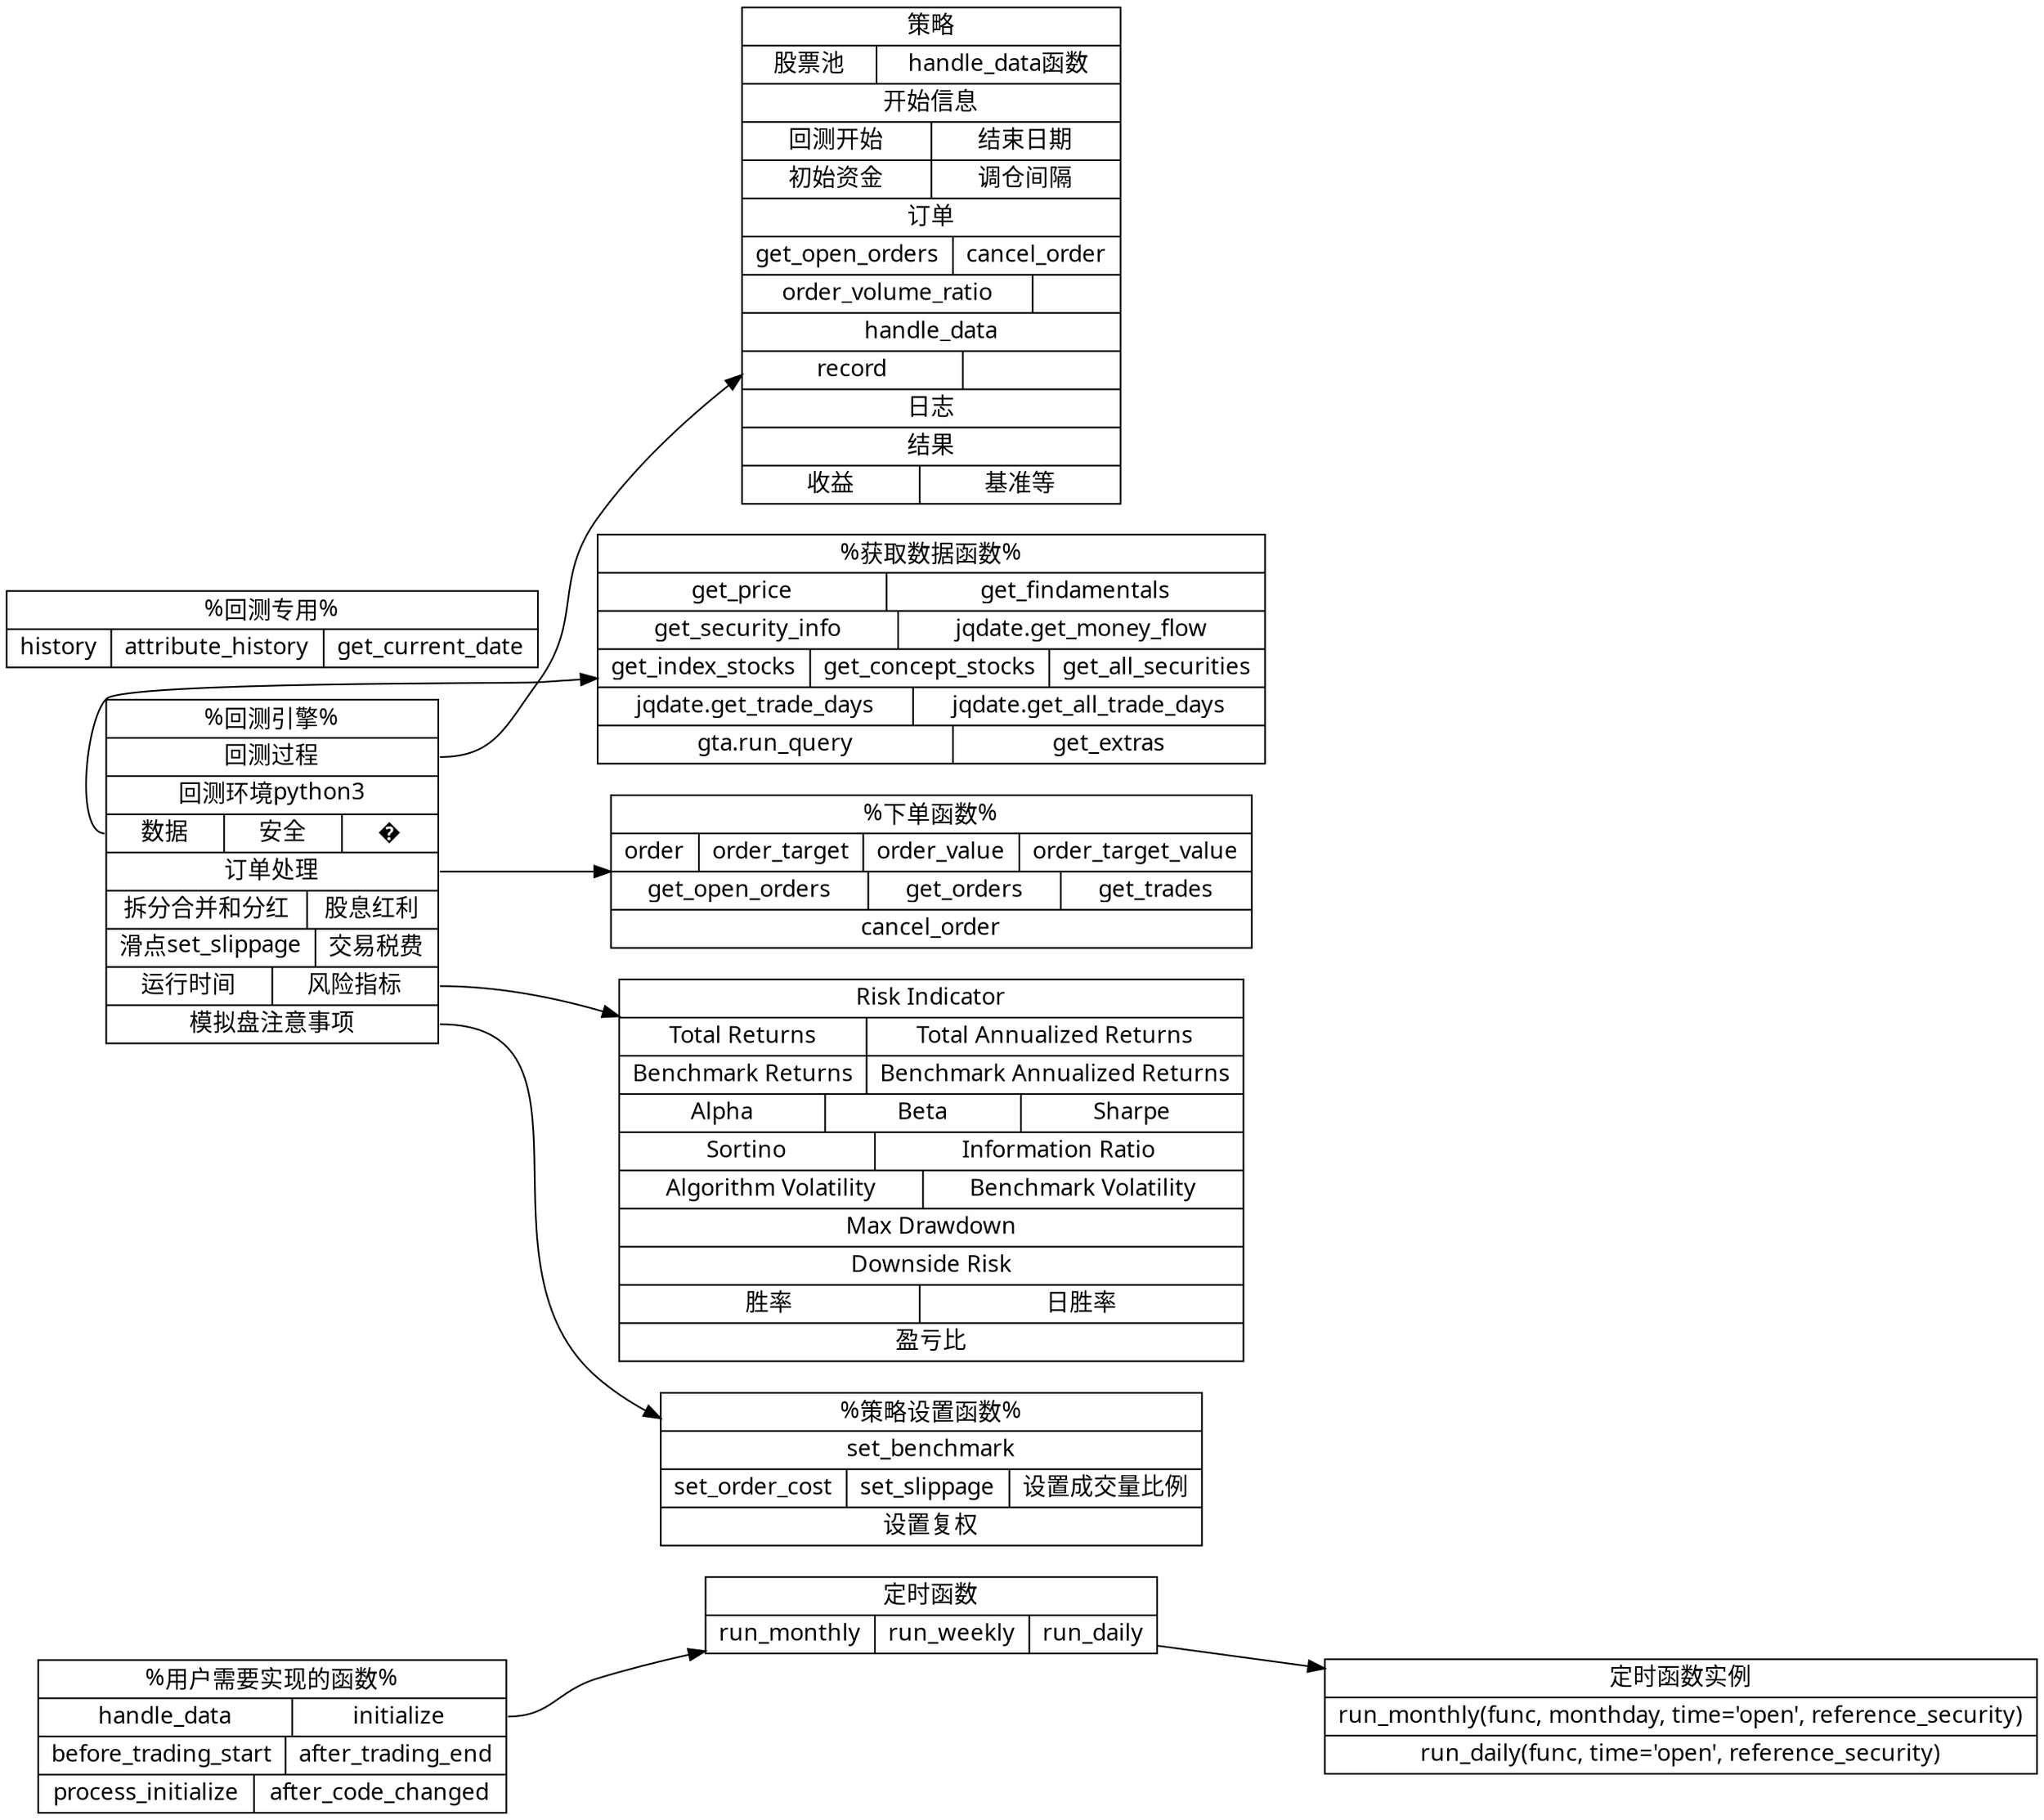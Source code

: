 digraph JoinQuant_day2{
	fontname=KaiTi
	rankdir=LR
	node[fontname=KaiTi]
	#edge[weight=0]
	
	node[shape=record]
	
	用户需要实现的函数[label=" %用户需要实现的函数%|{handle_data| <initialize>initialize}|{before_trading_start|after_trading_end}|{process_initialize|after_code_changed}"]
	回测引擎[label=" %回测引擎%|{<LBTP> 回测过程}|<LBTenv> 回测环境python3|{<data> 数据| 安全|<运行频率> 运行频轨}|{<order> 订单处理}|{ 拆分合并和分红| 股息红利}|{<slippage> 滑点set_slippage| 交易税费}|{ 运行时间| <RiskIndicator> 风险指标}|<remark> 模拟盘注意事项}"]
	
	#运行频率说明[[label=" 运行频率说明|"]
	RII[label="Risk Indicator|{Total Returns| Total Annualized Returns}|{ Benchmark Returns| Benchmark Annualized Returns}|{ Alpha| Beta | Sharpe}|{ Sortino | Information Ratio}|{Algorithm Volatility|Benchmark Volatility}|Max Drawdown|Downside Risk|{ 胜率| 日胜率}| 盈亏比"]
	策略设置函数[label=" %策略设置函数%|{set_benchmark}|{set_order_cost|set_slippage| 设置成交量比例}| 设置复权"]

	获取数据函数[label=" %获取数据函数%|{get_price| get_findamentals}|{get_security_info| jqdate.get_money_flow}| { get_index_stocks| get_concept_stocks| get_all_securities}| {jqdate.get_trade_days| jqdate.get_all_trade_days}|{gta.run_query| get_extras}"]
	回测专用[label=" %回测专用%|{history|attribute_history|get_current_date}"]
	下单函数[label=" %下单函数%|{order| order_target| order_value| order_target_value}|{ get_open_orders| get_orders| get_trades}|cancel_order"]
	定时函数[label=" 定时函数| {run_monthly|run_weekly|run_daily}"]
	定时函数实例[label=" 定时函数实例| {run_monthly(func, monthday, time='open', reference_security)}|{run_daily(func, time='open', reference_security)}"]
	回测过程详细说明[label=" 策略|{ 股票池|handle_data函数}| 开始信息|{ 回测开始| 结束日期}|{ 初始资金| 调仓间隔}| 订单|{get_open_orders|cancel_order}|{ order_volume_ratio|}|handle_data|{record|}| 日志| 结果|{ 收益| 基准 等}"]


#edges


回测引擎:LBTP->回测过程详细说明
#回测引擎:运行频率->运行频率说明
回测引擎:RiskIndicator->RII
#回测引擎:LBTenv->python3
回测引擎:data->获取数据函数
回测引擎:order->下单函数
回测引擎:remark->策略设置函数
#回测引擎:slippage->set_slippage

	#{rank=same;用户需要实现的函数;定时函数;定时函数实例}
	用户需要实现的函数:initialize->定时函数
	用户需要实现的函数:initialize->定时函数实例[style=invis]
	定时函数->定时函数实例
#modify invis

用户需要实现的函数:initialize->定时函数实例[style=invis]
#RII->策略设置函数 #[style=invis]
}
